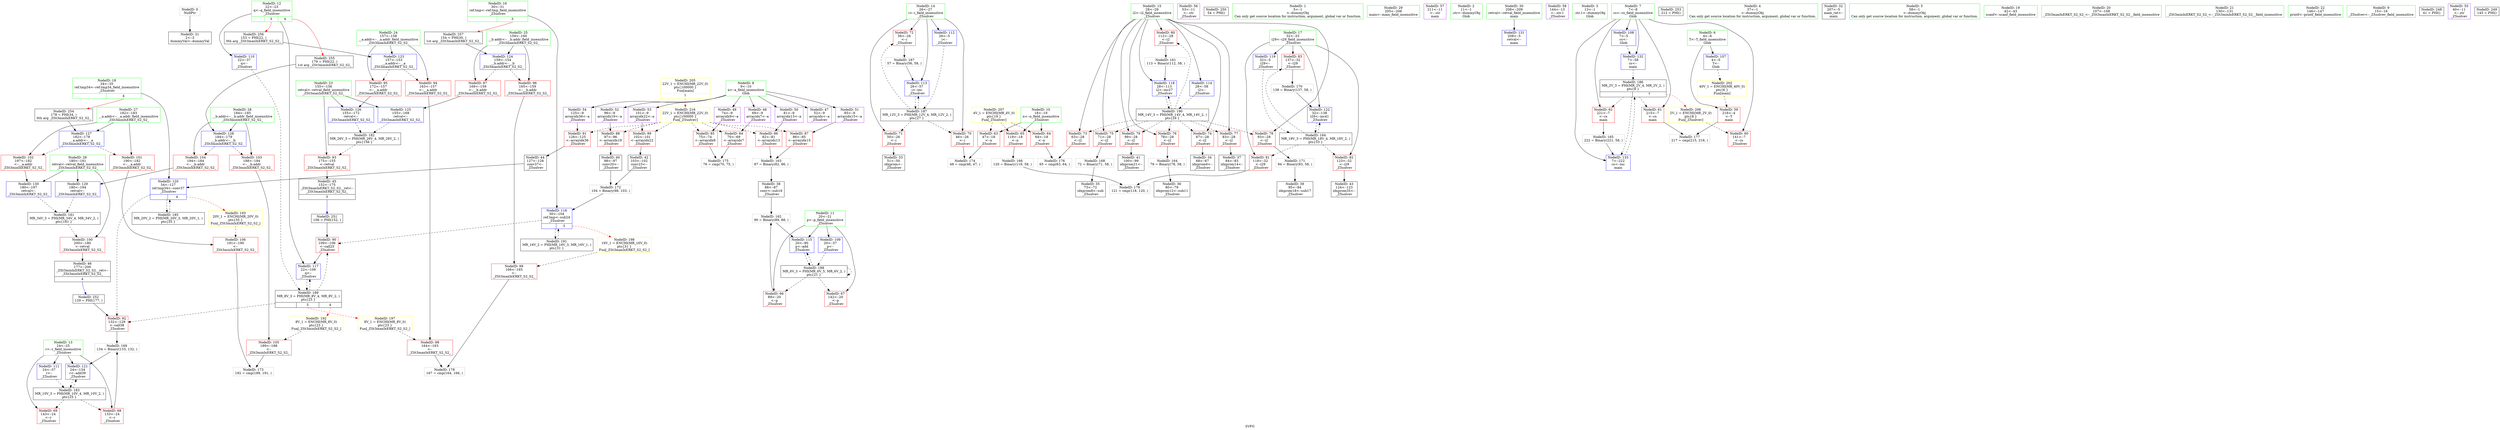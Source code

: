 digraph "SVFG" {
	label="SVFG";

	Node0x55a9fc3a2400 [shape=record,color=grey,label="{NodeID: 0\nNullPtr}"];
	Node0x55a9fc3a2400 -> Node0x55a9fc3bec30[style=solid];
	Node0x55a9fc3bfb00 [shape=record,color=red,label="{NodeID: 97\n169\<--159\n\<--__b.addr\n_ZSt3maxIxERKT_S2_S2_\n}"];
	Node0x55a9fc3bfb00 -> Node0x55a9fc3c5950[style=solid];
	Node0x55a9fc3bdd70 [shape=record,color=green,label="{NodeID: 14\n26\<--27\ni\<--i_field_insensitive\n_Z5solvev\n}"];
	Node0x55a9fc3bdd70 -> Node0x55a9fc3c1c30[style=solid];
	Node0x55a9fc3bdd70 -> Node0x55a9fc3c1d00[style=solid];
	Node0x55a9fc3bdd70 -> Node0x55a9fc3c1dd0[style=solid];
	Node0x55a9fc3bdd70 -> Node0x55a9fc3c0790[style=solid];
	Node0x55a9fc3bdd70 -> Node0x55a9fc3c0860[style=solid];
	Node0x55a9fc3c06c0 [shape=record,color=blue,label="{NodeID: 111\n24\<--37\nr\<--\n_Z5solvev\n}"];
	Node0x55a9fc3c06c0 -> Node0x55a9fc3d0ad0[style=dashed];
	Node0x55a9fc3be990 [shape=record,color=green,label="{NodeID: 28\n184\<--185\n__b.addr\<--__b.addr_field_insensitive\n_ZSt3minIxERKT_S2_S2_\n}"];
	Node0x55a9fc3be990 -> Node0x55a9fc3bffe0[style=solid];
	Node0x55a9fc3be990 -> Node0x55a9fc3c00b0[style=solid];
	Node0x55a9fc3be990 -> Node0x55a9fc3c5bc0[style=solid];
	Node0x55a9fc3c5950 [shape=record,color=blue,label="{NodeID: 125\n155\<--169\nretval\<--\n_ZSt3maxIxERKT_S2_S2_\n}"];
	Node0x55a9fc3c5950 -> Node0x55a9fc3d05d0[style=dashed];
	Node0x55a9fc3bf550 [shape=record,color=black,label="{NodeID: 42\n103\<--102\nconv23\<--\n_Z5solvev\n}"];
	Node0x55a9fc3bf550 -> Node0x55a9fc3c8a80[style=solid];
	Node0x55a9fc3c10d0 [shape=record,color=purple,label="{NodeID: 56\n53\<--11\n\<--.str\n_Z5solvev\n}"];
	Node0x55a9fc3c1c30 [shape=record,color=red,label="{NodeID: 70\n46\<--26\n\<--i\n_Z5solvev\n}"];
	Node0x55a9fc3c1c30 -> Node0x55a9fc3c8d80[style=solid];
	Node0x55a9fc3e43f0 [shape=record,color=black,label="{NodeID: 250\n54 = PHI()\n}"];
	Node0x55a9fc3c8300 [shape=record,color=grey,label="{NodeID: 167\n57 = Binary(56, 58, )\n}"];
	Node0x55a9fc3c8300 -> Node0x55a9fc3c0860[style=solid];
	Node0x55a9fc3c2790 [shape=record,color=red,label="{NodeID: 84\n70\<--69\n\<--arrayidx7\n_Z5solvev\n}"];
	Node0x55a9fc3c2790 -> Node0x55a9fc3c8f00[style=solid];
	Node0x55a9fc3a2750 [shape=record,color=green,label="{NodeID: 1\n5\<--1\n\<--dummyObj\nCan only get source location for instruction, argument, global var or function.}"];
	Node0x55a9fc3d00d0 [shape=record,color=black,label="{NodeID: 181\nMR_34V_3 = PHI(MR_34V_4, MR_34V_2, )\npts\{181 \}\n}"];
	Node0x55a9fc3d00d0 -> Node0x55a9fc3bfd70[style=dashed];
	Node0x55a9fc3bfbd0 [shape=record,color=red,label="{NodeID: 98\n164\<--163\n\<--\n_ZSt3maxIxERKT_S2_S2_\n}"];
	Node0x55a9fc3bfbd0 -> Node0x55a9fc3c9380[style=solid];
	Node0x55a9fc3bde40 [shape=record,color=green,label="{NodeID: 15\n28\<--29\ni2\<--i2_field_insensitive\n_Z5solvev\n}"];
	Node0x55a9fc3bde40 -> Node0x55a9fc3c1ea0[style=solid];
	Node0x55a9fc3bde40 -> Node0x55a9fc3c1f70[style=solid];
	Node0x55a9fc3bde40 -> Node0x55a9fc3c2040[style=solid];
	Node0x55a9fc3bde40 -> Node0x55a9fc3c2110[style=solid];
	Node0x55a9fc3bde40 -> Node0x55a9fc3c21e0[style=solid];
	Node0x55a9fc3bde40 -> Node0x55a9fc3c22b0[style=solid];
	Node0x55a9fc3bde40 -> Node0x55a9fc3c2380[style=solid];
	Node0x55a9fc3bde40 -> Node0x55a9fc3c2450[style=solid];
	Node0x55a9fc3bde40 -> Node0x55a9fc3c0930[style=solid];
	Node0x55a9fc3bde40 -> Node0x55a9fc3c53a0[style=solid];
	Node0x55a9fc3c0790 [shape=record,color=blue,label="{NodeID: 112\n26\<--5\ni\<--\n_Z5solvev\n}"];
	Node0x55a9fc3c0790 -> Node0x55a9fc3d1ed0[style=dashed];
	Node0x55a9fc3bea60 [shape=record,color=green,label="{NodeID: 29\n205\<--206\nmain\<--main_field_insensitive\n}"];
	Node0x55a9fc3c5a20 [shape=record,color=blue,label="{NodeID: 126\n155\<--172\nretval\<--\n_ZSt3maxIxERKT_S2_S2_\n}"];
	Node0x55a9fc3c5a20 -> Node0x55a9fc3d05d0[style=dashed];
	Node0x55a9fc3bf620 [shape=record,color=black,label="{NodeID: 43\n124\<--123\nidxprom35\<--\n_Z5solvev\n}"];
	Node0x55a9fc3c11a0 [shape=record,color=purple,label="{NodeID: 57\n211\<--11\n\<--.str\nmain\n}"];
	Node0x55a9fc3c1d00 [shape=record,color=red,label="{NodeID: 71\n50\<--26\n\<--i\n_Z5solvev\n}"];
	Node0x55a9fc3c1d00 -> Node0x55a9fc3bee00[style=solid];
	Node0x55a9fc3e44f0 [shape=record,color=black,label="{NodeID: 251\n106 = PHI(152, )\n}"];
	Node0x55a9fc3e44f0 -> Node0x55a9fc3c2c70[style=solid];
	Node0x55a9fc3c8480 [shape=record,color=grey,label="{NodeID: 168\n72 = Binary(71, 58, )\n}"];
	Node0x55a9fc3c8480 -> Node0x55a9fc3befa0[style=solid];
	Node0x55a9fc3c2860 [shape=record,color=red,label="{NodeID: 85\n75\<--74\n\<--arrayidx9\n_Z5solvev\n}"];
	Node0x55a9fc3c2860 -> Node0x55a9fc3c8f00[style=solid];
	Node0x55a9fc3b06d0 [shape=record,color=green,label="{NodeID: 2\n11\<--1\n.str\<--dummyObj\nGlob }"];
	Node0x55a9fc3d05d0 [shape=record,color=black,label="{NodeID: 182\nMR_26V_3 = PHI(MR_26V_4, MR_26V_2, )\npts\{156 \}\n}"];
	Node0x55a9fc3d05d0 -> Node0x55a9fc3c2ee0[style=dashed];
	Node0x55a9fc3bfca0 [shape=record,color=red,label="{NodeID: 99\n166\<--165\n\<--\n_ZSt3maxIxERKT_S2_S2_\n}"];
	Node0x55a9fc3bfca0 -> Node0x55a9fc3c9380[style=solid];
	Node0x55a9fc3bdf10 [shape=record,color=green,label="{NodeID: 16\n30\<--31\nref.tmp\<--ref.tmp_field_insensitive\n_Z5solvev\n|{|<s1>3}}"];
	Node0x55a9fc3bdf10 -> Node0x55a9fc3c5200[style=solid];
	Node0x55a9fc3bdf10:s1 -> Node0x55a9fc3e4ca0[style=solid,color=red];
	Node0x55a9fc3c0860 [shape=record,color=blue,label="{NodeID: 113\n26\<--57\ni\<--inc\n_Z5solvev\n}"];
	Node0x55a9fc3c0860 -> Node0x55a9fc3d1ed0[style=dashed];
	Node0x55a9fc3beb60 [shape=record,color=green,label="{NodeID: 30\n208\<--209\nretval\<--retval_field_insensitive\nmain\n}"];
	Node0x55a9fc3beb60 -> Node0x55a9fc3c5e30[style=solid];
	Node0x55a9fc3c5af0 [shape=record,color=blue,label="{NodeID: 127\n182\<--178\n__a.addr\<--__a\n_ZSt3minIxERKT_S2_S2_\n}"];
	Node0x55a9fc3c5af0 -> Node0x55a9fc3bfe40[style=dashed];
	Node0x55a9fc3c5af0 -> Node0x55a9fc3bff10[style=dashed];
	Node0x55a9fc3bf6f0 [shape=record,color=black,label="{NodeID: 44\n127\<--126\nconv37\<--\n_Z5solvev\n}"];
	Node0x55a9fc3bf6f0 -> Node0x55a9fc3c5540[style=solid];
	Node0x55a9fc3c1270 [shape=record,color=purple,label="{NodeID: 58\n144\<--13\n\<--.str.1\n_Z5solvev\n}"];
	Node0x55a9fc3c1dd0 [shape=record,color=red,label="{NodeID: 72\n56\<--26\n\<--i\n_Z5solvev\n}"];
	Node0x55a9fc3c1dd0 -> Node0x55a9fc3c8300[style=solid];
	Node0x55a9fc3e46e0 [shape=record,color=black,label="{NodeID: 252\n129 = PHI(177, )\n}"];
	Node0x55a9fc3e46e0 -> Node0x55a9fc3c2e10[style=solid];
	Node0x55a9fc3c8600 [shape=record,color=grey,label="{NodeID: 169\n134 = Binary(133, 132, )\n}"];
	Node0x55a9fc3c8600 -> Node0x55a9fc3c5610[style=solid];
	Node0x55a9fc3c2930 [shape=record,color=red,label="{NodeID: 86\n82\<--81\n\<--arrayidx13\n_Z5solvev\n}"];
	Node0x55a9fc3c2930 -> Node0x55a9fc3c7d00[style=solid];
	Node0x55a9fc3b0760 [shape=record,color=green,label="{NodeID: 3\n13\<--1\n.str.1\<--dummyObj\nGlob }"];
	Node0x55a9fc3d0ad0 [shape=record,color=black,label="{NodeID: 183\nMR_10V_3 = PHI(MR_10V_4, MR_10V_2, )\npts\{25 \}\n}"];
	Node0x55a9fc3d0ad0 -> Node0x55a9fc3c1a90[style=dashed];
	Node0x55a9fc3d0ad0 -> Node0x55a9fc3c1b60[style=dashed];
	Node0x55a9fc3d0ad0 -> Node0x55a9fc3c5610[style=dashed];
	Node0x55a9fc3bfd70 [shape=record,color=red,label="{NodeID: 100\n200\<--180\n\<--retval\n_ZSt3minIxERKT_S2_S2_\n}"];
	Node0x55a9fc3bfd70 -> Node0x55a9fc3bf890[style=solid];
	Node0x55a9fc3bdfe0 [shape=record,color=green,label="{NodeID: 17\n32\<--33\ni29\<--i29_field_insensitive\n_Z5solvev\n}"];
	Node0x55a9fc3bdfe0 -> Node0x55a9fc3c2520[style=solid];
	Node0x55a9fc3bdfe0 -> Node0x55a9fc3c25f0[style=solid];
	Node0x55a9fc3bdfe0 -> Node0x55a9fc3c26c0[style=solid];
	Node0x55a9fc3bdfe0 -> Node0x55a9fc3c5470[style=solid];
	Node0x55a9fc3bdfe0 -> Node0x55a9fc3c56e0[style=solid];
	Node0x55a9fc3d5670 [shape=record,color=yellow,style=double,label="{NodeID: 197\n8V_1 = ENCHI(MR_8V_0)\npts\{23 \}\nFun[_ZSt3maxIxERKT_S2_S2_]}"];
	Node0x55a9fc3d5670 -> Node0x55a9fc3bfbd0[style=dashed];
	Node0x55a9fc3c0930 [shape=record,color=blue,label="{NodeID: 114\n28\<--58\ni2\<--\n_Z5solvev\n}"];
	Node0x55a9fc3c0930 -> Node0x55a9fc3d2dd0[style=dashed];
	Node0x55a9fc3bec30 [shape=record,color=black,label="{NodeID: 31\n2\<--3\ndummyVal\<--dummyVal\n}"];
	Node0x55a9fc3c5bc0 [shape=record,color=blue,label="{NodeID: 128\n184\<--179\n__b.addr\<--__b\n_ZSt3minIxERKT_S2_S2_\n}"];
	Node0x55a9fc3c5bc0 -> Node0x55a9fc3bffe0[style=dashed];
	Node0x55a9fc3c5bc0 -> Node0x55a9fc3c00b0[style=dashed];
	Node0x55a9fc3bf7c0 [shape=record,color=black,label="{NodeID: 45\n152\<--175\n_ZSt3maxIxERKT_S2_S2__ret\<--\n_ZSt3maxIxERKT_S2_S2_\n|{<s0>3}}"];
	Node0x55a9fc3bf7c0:s0 -> Node0x55a9fc3e44f0[style=solid,color=blue];
	Node0x55a9fc3c1340 [shape=record,color=red,label="{NodeID: 59\n216\<--4\n\<--T\nmain\n}"];
	Node0x55a9fc3c1340 -> Node0x55a9fc3c9200[style=solid];
	Node0x55a9fc3c1ea0 [shape=record,color=red,label="{NodeID: 73\n63\<--28\n\<--i2\n_Z5solvev\n}"];
	Node0x55a9fc3c1ea0 -> Node0x55a9fc3c9080[style=solid];
	Node0x55a9fc3e47e0 [shape=record,color=black,label="{NodeID: 253\n212 = PHI()\n}"];
	Node0x55a9fc3c8780 [shape=record,color=grey,label="{NodeID: 170\n138 = Binary(137, 58, )\n}"];
	Node0x55a9fc3c8780 -> Node0x55a9fc3c56e0[style=solid];
	Node0x55a9fc3c2a00 [shape=record,color=red,label="{NodeID: 87\n86\<--85\n\<--arrayidx15\n_Z5solvev\n}"];
	Node0x55a9fc3c2a00 -> Node0x55a9fc3c7d00[style=solid];
	Node0x55a9fc3b0a10 [shape=record,color=green,label="{NodeID: 4\n37\<--1\n\<--dummyObj\nCan only get source location for instruction, argument, global var or function.}"];
	Node0x55a9fc3d0fd0 [shape=record,color=black,label="{NodeID: 184\nMR_18V_3 = PHI(MR_18V_4, MR_18V_2, )\npts\{33 \}\n}"];
	Node0x55a9fc3d0fd0 -> Node0x55a9fc3c2520[style=dashed];
	Node0x55a9fc3d0fd0 -> Node0x55a9fc3c25f0[style=dashed];
	Node0x55a9fc3d0fd0 -> Node0x55a9fc3c26c0[style=dashed];
	Node0x55a9fc3d0fd0 -> Node0x55a9fc3c56e0[style=dashed];
	Node0x55a9fc3bfe40 [shape=record,color=red,label="{NodeID: 101\n190\<--182\n\<--__a.addr\n_ZSt3minIxERKT_S2_S2_\n}"];
	Node0x55a9fc3bfe40 -> Node0x55a9fc3c0250[style=solid];
	Node0x55a9fc3be0b0 [shape=record,color=green,label="{NodeID: 18\n34\<--35\nref.tmp34\<--ref.tmp34_field_insensitive\n_Z5solvev\n|{|<s1>4}}"];
	Node0x55a9fc3be0b0 -> Node0x55a9fc3c5540[style=solid];
	Node0x55a9fc3be0b0:s1 -> Node0x55a9fc3e48b0[style=solid,color=red];
	Node0x55a9fc3d5780 [shape=record,color=yellow,style=double,label="{NodeID: 198\n16V_1 = ENCHI(MR_16V_0)\npts\{31 \}\nFun[_ZSt3maxIxERKT_S2_S2_]}"];
	Node0x55a9fc3d5780 -> Node0x55a9fc3bfca0[style=dashed];
	Node0x55a9fc3c5170 [shape=record,color=blue,label="{NodeID: 115\n20\<--90\np\<--add\n_Z5solvev\n}"];
	Node0x55a9fc3c5170 -> Node0x55a9fc3d23d0[style=dashed];
	Node0x55a9fc3bed30 [shape=record,color=black,label="{NodeID: 32\n207\<--5\nmain_ret\<--\nmain\n}"];
	Node0x55a9fc3c5c90 [shape=record,color=blue,label="{NodeID: 129\n180\<--194\nretval\<--\n_ZSt3minIxERKT_S2_S2_\n}"];
	Node0x55a9fc3c5c90 -> Node0x55a9fc3d00d0[style=dashed];
	Node0x55a9fc3bf890 [shape=record,color=black,label="{NodeID: 46\n177\<--200\n_ZSt3minIxERKT_S2_S2__ret\<--\n_ZSt3minIxERKT_S2_S2_\n|{<s0>4}}"];
	Node0x55a9fc3bf890:s0 -> Node0x55a9fc3e46e0[style=solid,color=blue];
	Node0x55a9fc3c1410 [shape=record,color=red,label="{NodeID: 60\n141\<--7\n\<--cs\n_Z5solvev\n}"];
	Node0x55a9fc3c1f70 [shape=record,color=red,label="{NodeID: 74\n67\<--28\n\<--i2\n_Z5solvev\n}"];
	Node0x55a9fc3c1f70 -> Node0x55a9fc3beed0[style=solid];
	Node0x55a9fc3e48b0 [shape=record,color=black,label="{NodeID: 254\n178 = PHI(34, )\n0th arg _ZSt3minIxERKT_S2_S2_ }"];
	Node0x55a9fc3e48b0 -> Node0x55a9fc3c5af0[style=solid];
	Node0x55a9fc3c8900 [shape=record,color=grey,label="{NodeID: 171\n94 = Binary(93, 58, )\n}"];
	Node0x55a9fc3c8900 -> Node0x55a9fc3bf2e0[style=solid];
	Node0x55a9fc3c2ad0 [shape=record,color=red,label="{NodeID: 88\n97\<--96\n\<--arrayidx19\n_Z5solvev\n}"];
	Node0x55a9fc3c2ad0 -> Node0x55a9fc3bf3b0[style=solid];
	Node0x55a9fc3b0aa0 [shape=record,color=green,label="{NodeID: 5\n58\<--1\n\<--dummyObj\nCan only get source location for instruction, argument, global var or function.}"];
	Node0x55a9fc3d14d0 [shape=record,color=black,label="{NodeID: 185\nMR_20V_2 = PHI(MR_20V_3, MR_20V_1, )\npts\{35 \}\n}"];
	Node0x55a9fc3d14d0 -> Node0x55a9fc3c5540[style=dashed];
	Node0x55a9fc3bff10 [shape=record,color=red,label="{NodeID: 102\n197\<--182\n\<--__a.addr\n_ZSt3minIxERKT_S2_S2_\n}"];
	Node0x55a9fc3bff10 -> Node0x55a9fc3c5d60[style=solid];
	Node0x55a9fc3be180 [shape=record,color=green,label="{NodeID: 19\n42\<--43\nscanf\<--scanf_field_insensitive\n}"];
	Node0x55a9fc3c5200 [shape=record,color=blue,label="{NodeID: 116\n30\<--104\nref.tmp\<--sub24\n_Z5solvev\n|{|<s2>3}}"];
	Node0x55a9fc3c5200 -> Node0x55a9fc3c2c70[style=dashed];
	Node0x55a9fc3c5200 -> Node0x55a9fc3d32d0[style=dashed];
	Node0x55a9fc3c5200:s2 -> Node0x55a9fc3d5780[style=dashed,color=red];
	Node0x55a9fc3bee00 [shape=record,color=black,label="{NodeID: 33\n51\<--50\nidxprom\<--\n_Z5solvev\n}"];
	Node0x55a9fc3c5d60 [shape=record,color=blue,label="{NodeID: 130\n180\<--197\nretval\<--\n_ZSt3minIxERKT_S2_S2_\n}"];
	Node0x55a9fc3c5d60 -> Node0x55a9fc3d00d0[style=dashed];
	Node0x55a9fc3bf960 [shape=record,color=purple,label="{NodeID: 47\n52\<--9\narrayidx\<--a\n_Z5solvev\n}"];
	Node0x55a9fc3c14e0 [shape=record,color=red,label="{NodeID: 61\n215\<--7\n\<--cs\nmain\n}"];
	Node0x55a9fc3c14e0 -> Node0x55a9fc3c9200[style=solid];
	Node0x55a9fc3c2040 [shape=record,color=red,label="{NodeID: 75\n71\<--28\n\<--i2\n_Z5solvev\n}"];
	Node0x55a9fc3c2040 -> Node0x55a9fc3c8480[style=solid];
	Node0x55a9fc3e4a20 [shape=record,color=black,label="{NodeID: 255\n179 = PHI(22, )\n1st arg _ZSt3minIxERKT_S2_S2_ }"];
	Node0x55a9fc3e4a20 -> Node0x55a9fc3c5bc0[style=solid];
	Node0x55a9fc3c8a80 [shape=record,color=grey,label="{NodeID: 172\n104 = Binary(98, 103, )\n}"];
	Node0x55a9fc3c8a80 -> Node0x55a9fc3c5200[style=solid];
	Node0x55a9fc3c2ba0 [shape=record,color=red,label="{NodeID: 89\n102\<--101\n\<--arrayidx22\n_Z5solvev\n}"];
	Node0x55a9fc3c2ba0 -> Node0x55a9fc3bf550[style=solid];
	Node0x55a9fc3b0b30 [shape=record,color=green,label="{NodeID: 6\n4\<--6\nT\<--T_field_insensitive\nGlob }"];
	Node0x55a9fc3b0b30 -> Node0x55a9fc3c1340[style=solid];
	Node0x55a9fc3b0b30 -> Node0x55a9fc3c0320[style=solid];
	Node0x55a9fc3d19d0 [shape=record,color=black,label="{NodeID: 186\nMR_2V_3 = PHI(MR_2V_4, MR_2V_2, )\npts\{8 \}\n|{|<s3>7}}"];
	Node0x55a9fc3d19d0 -> Node0x55a9fc3c14e0[style=dashed];
	Node0x55a9fc3d19d0 -> Node0x55a9fc3c15b0[style=dashed];
	Node0x55a9fc3d19d0 -> Node0x55a9fc3c5fd0[style=dashed];
	Node0x55a9fc3d19d0:s3 -> Node0x55a9fc3d66c0[style=dashed,color=red];
	Node0x55a9fc3bffe0 [shape=record,color=red,label="{NodeID: 103\n188\<--184\n\<--__b.addr\n_ZSt3minIxERKT_S2_S2_\n}"];
	Node0x55a9fc3bffe0 -> Node0x55a9fc3c0180[style=solid];
	Node0x55a9fc3be280 [shape=record,color=green,label="{NodeID: 20\n107\<--108\n_ZSt3maxIxERKT_S2_S2_\<--_ZSt3maxIxERKT_S2_S2__field_insensitive\n}"];
	Node0x55a9fc3c52d0 [shape=record,color=blue,label="{NodeID: 117\n22\<--109\nq\<--\n_Z5solvev\n}"];
	Node0x55a9fc3c52d0 -> Node0x55a9fc3d28d0[style=dashed];
	Node0x55a9fc3beed0 [shape=record,color=black,label="{NodeID: 34\n68\<--67\nidxprom6\<--\n_Z5solvev\n}"];
	Node0x55a9fc3c5e30 [shape=record,color=blue,label="{NodeID: 131\n208\<--5\nretval\<--\nmain\n}"];
	Node0x55a9fc3c0a50 [shape=record,color=purple,label="{NodeID: 48\n69\<--9\narrayidx7\<--a\n_Z5solvev\n}"];
	Node0x55a9fc3c0a50 -> Node0x55a9fc3c2790[style=solid];
	Node0x55a9fc3c15b0 [shape=record,color=red,label="{NodeID: 62\n221\<--7\n\<--cs\nmain\n}"];
	Node0x55a9fc3c15b0 -> Node0x55a9fc3c8000[style=solid];
	Node0x55a9fc3c2110 [shape=record,color=red,label="{NodeID: 76\n78\<--28\n\<--i2\n_Z5solvev\n}"];
	Node0x55a9fc3c2110 -> Node0x55a9fc3c7e80[style=solid];
	Node0x55a9fc3e4b60 [shape=record,color=black,label="{NodeID: 256\n153 = PHI(22, )\n0th arg _ZSt3maxIxERKT_S2_S2_ }"];
	Node0x55a9fc3e4b60 -> Node0x55a9fc3c57b0[style=solid];
	Node0x55a9fc3c8c00 [shape=record,color=grey,label="{NodeID: 173\n192 = cmp(189, 191, )\n}"];
	Node0x55a9fc3c2c70 [shape=record,color=red,label="{NodeID: 90\n109\<--106\n\<--call25\n_Z5solvev\n}"];
	Node0x55a9fc3c2c70 -> Node0x55a9fc3c52d0[style=solid];
	Node0x55a9fc3bd880 [shape=record,color=green,label="{NodeID: 7\n7\<--8\ncs\<--cs_field_insensitive\nGlob }"];
	Node0x55a9fc3bd880 -> Node0x55a9fc3c1410[style=solid];
	Node0x55a9fc3bd880 -> Node0x55a9fc3c14e0[style=solid];
	Node0x55a9fc3bd880 -> Node0x55a9fc3c15b0[style=solid];
	Node0x55a9fc3bd880 -> Node0x55a9fc3c0420[style=solid];
	Node0x55a9fc3bd880 -> Node0x55a9fc3c5f00[style=solid];
	Node0x55a9fc3bd880 -> Node0x55a9fc3c5fd0[style=solid];
	Node0x55a9fc3d1ed0 [shape=record,color=black,label="{NodeID: 187\nMR_12V_3 = PHI(MR_12V_4, MR_12V_2, )\npts\{27 \}\n}"];
	Node0x55a9fc3d1ed0 -> Node0x55a9fc3c1c30[style=dashed];
	Node0x55a9fc3d1ed0 -> Node0x55a9fc3c1d00[style=dashed];
	Node0x55a9fc3d1ed0 -> Node0x55a9fc3c1dd0[style=dashed];
	Node0x55a9fc3d1ed0 -> Node0x55a9fc3c0860[style=dashed];
	Node0x55a9fc3c00b0 [shape=record,color=red,label="{NodeID: 104\n194\<--184\n\<--__b.addr\n_ZSt3minIxERKT_S2_S2_\n}"];
	Node0x55a9fc3c00b0 -> Node0x55a9fc3c5c90[style=solid];
	Node0x55a9fc3be380 [shape=record,color=green,label="{NodeID: 21\n130\<--131\n_ZSt3minIxERKT_S2_S2_\<--_ZSt3minIxERKT_S2_S2__field_insensitive\n}"];
	Node0x55a9fc3c53a0 [shape=record,color=blue,label="{NodeID: 118\n28\<--113\ni2\<--inc27\n_Z5solvev\n}"];
	Node0x55a9fc3c53a0 -> Node0x55a9fc3d2dd0[style=dashed];
	Node0x55a9fc3befa0 [shape=record,color=black,label="{NodeID: 35\n73\<--72\nidxprom8\<--sub\n_Z5solvev\n}"];
	Node0x55a9fc3c5f00 [shape=record,color=blue,label="{NodeID: 132\n7\<--58\ncs\<--\nmain\n}"];
	Node0x55a9fc3c5f00 -> Node0x55a9fc3d19d0[style=dashed];
	Node0x55a9fc3c0b20 [shape=record,color=purple,label="{NodeID: 49\n74\<--9\narrayidx9\<--a\n_Z5solvev\n}"];
	Node0x55a9fc3c0b20 -> Node0x55a9fc3c2860[style=solid];
	Node0x55a9fc3c1680 [shape=record,color=red,label="{NodeID: 63\n47\<--18\n\<--n\n_Z5solvev\n}"];
	Node0x55a9fc3c1680 -> Node0x55a9fc3c8d80[style=solid];
	Node0x55a9fc3c21e0 [shape=record,color=red,label="{NodeID: 77\n83\<--28\n\<--i2\n_Z5solvev\n}"];
	Node0x55a9fc3c21e0 -> Node0x55a9fc3bf140[style=solid];
	Node0x55a9fc3e4ca0 [shape=record,color=black,label="{NodeID: 257\n154 = PHI(30, )\n1st arg _ZSt3maxIxERKT_S2_S2_ }"];
	Node0x55a9fc3e4ca0 -> Node0x55a9fc3c5880[style=solid];
	Node0x55a9fc3c8d80 [shape=record,color=grey,label="{NodeID: 174\n48 = cmp(46, 47, )\n}"];
	Node0x55a9fc3c2d40 [shape=record,color=red,label="{NodeID: 91\n126\<--125\n\<--arrayidx36\n_Z5solvev\n}"];
	Node0x55a9fc3c2d40 -> Node0x55a9fc3bf6f0[style=solid];
	Node0x55a9fc3bd910 [shape=record,color=green,label="{NodeID: 8\n9\<--10\na\<--a_field_insensitive\nGlob }"];
	Node0x55a9fc3bd910 -> Node0x55a9fc3bf960[style=solid];
	Node0x55a9fc3bd910 -> Node0x55a9fc3c0a50[style=solid];
	Node0x55a9fc3bd910 -> Node0x55a9fc3c0b20[style=solid];
	Node0x55a9fc3bd910 -> Node0x55a9fc3c0bf0[style=solid];
	Node0x55a9fc3bd910 -> Node0x55a9fc3c0cc0[style=solid];
	Node0x55a9fc3bd910 -> Node0x55a9fc3c0d90[style=solid];
	Node0x55a9fc3bd910 -> Node0x55a9fc3c0e60[style=solid];
	Node0x55a9fc3bd910 -> Node0x55a9fc3c0f30[style=solid];
	Node0x55a9fc3d23d0 [shape=record,color=black,label="{NodeID: 188\nMR_6V_3 = PHI(MR_6V_5, MR_6V_2, )\npts\{21 \}\n}"];
	Node0x55a9fc3d23d0 -> Node0x55a9fc3c18f0[style=dashed];
	Node0x55a9fc3d23d0 -> Node0x55a9fc3c19c0[style=dashed];
	Node0x55a9fc3d23d0 -> Node0x55a9fc3c5170[style=dashed];
	Node0x55a9fc3d23d0 -> Node0x55a9fc3d23d0[style=dashed];
	Node0x55a9fc3c0180 [shape=record,color=red,label="{NodeID: 105\n189\<--188\n\<--\n_ZSt3minIxERKT_S2_S2_\n}"];
	Node0x55a9fc3c0180 -> Node0x55a9fc3c8c00[style=solid];
	Node0x55a9fc3be480 [shape=record,color=green,label="{NodeID: 22\n146\<--147\nprintf\<--printf_field_insensitive\n}"];
	Node0x55a9fc3d5b00 [shape=record,color=yellow,style=double,label="{NodeID: 202\n40V_1 = ENCHI(MR_40V_0)\npts\{6 \}\nFun[main]}"];
	Node0x55a9fc3d5b00 -> Node0x55a9fc3c1340[style=dashed];
	Node0x55a9fc3c5470 [shape=record,color=blue,label="{NodeID: 119\n32\<--5\ni29\<--\n_Z5solvev\n}"];
	Node0x55a9fc3c5470 -> Node0x55a9fc3d0fd0[style=dashed];
	Node0x55a9fc3bf070 [shape=record,color=black,label="{NodeID: 36\n80\<--79\nidxprom12\<--sub11\n_Z5solvev\n}"];
	Node0x55a9fc3d6fb0 [shape=record,color=yellow,style=double,label="{NodeID: 216\n22V_1 = ENCHI(MR_22V_0)\npts\{100000 \}\nFun[_Z5solvev]}"];
	Node0x55a9fc3d6fb0 -> Node0x55a9fc3c2790[style=dashed];
	Node0x55a9fc3d6fb0 -> Node0x55a9fc3c2860[style=dashed];
	Node0x55a9fc3d6fb0 -> Node0x55a9fc3c2930[style=dashed];
	Node0x55a9fc3d6fb0 -> Node0x55a9fc3c2a00[style=dashed];
	Node0x55a9fc3d6fb0 -> Node0x55a9fc3c2ad0[style=dashed];
	Node0x55a9fc3d6fb0 -> Node0x55a9fc3c2ba0[style=dashed];
	Node0x55a9fc3d6fb0 -> Node0x55a9fc3c2d40[style=dashed];
	Node0x55a9fc3c5fd0 [shape=record,color=blue,label="{NodeID: 133\n7\<--222\ncs\<--inc\nmain\n}"];
	Node0x55a9fc3c5fd0 -> Node0x55a9fc3d19d0[style=dashed];
	Node0x55a9fc3c0bf0 [shape=record,color=purple,label="{NodeID: 50\n81\<--9\narrayidx13\<--a\n_Z5solvev\n}"];
	Node0x55a9fc3c0bf0 -> Node0x55a9fc3c2930[style=solid];
	Node0x55a9fc3c1750 [shape=record,color=red,label="{NodeID: 64\n64\<--18\n\<--n\n_Z5solvev\n}"];
	Node0x55a9fc3c1750 -> Node0x55a9fc3c9080[style=solid];
	Node0x55a9fc3c7a00 [shape=record,color=grey,label="{NodeID: 161\n113 = Binary(112, 58, )\n}"];
	Node0x55a9fc3c7a00 -> Node0x55a9fc3c53a0[style=solid];
	Node0x55a9fc3c22b0 [shape=record,color=red,label="{NodeID: 78\n93\<--28\n\<--i2\n_Z5solvev\n}"];
	Node0x55a9fc3c22b0 -> Node0x55a9fc3c8900[style=solid];
	Node0x55a9fc3c8f00 [shape=record,color=grey,label="{NodeID: 175\n76 = cmp(70, 75, )\n}"];
	Node0x55a9fc3c2e10 [shape=record,color=red,label="{NodeID: 92\n132\<--129\n\<--call38\n_Z5solvev\n}"];
	Node0x55a9fc3c2e10 -> Node0x55a9fc3c8600[style=solid];
	Node0x55a9fc3bd9a0 [shape=record,color=green,label="{NodeID: 9\n15\<--16\n_Z5solvev\<--_Z5solvev_field_insensitive\n}"];
	Node0x55a9fc3d28d0 [shape=record,color=black,label="{NodeID: 189\nMR_8V_3 = PHI(MR_8V_4, MR_8V_2, )\npts\{23 \}\n|{|<s3>3|<s4>4}}"];
	Node0x55a9fc3d28d0 -> Node0x55a9fc3c2c70[style=dashed];
	Node0x55a9fc3d28d0 -> Node0x55a9fc3c2e10[style=dashed];
	Node0x55a9fc3d28d0 -> Node0x55a9fc3c52d0[style=dashed];
	Node0x55a9fc3d28d0:s3 -> Node0x55a9fc3d5670[style=dashed,color=red];
	Node0x55a9fc3d28d0:s4 -> Node0x55a9fc3c3560[style=dashed,color=red];
	Node0x55a9fc3c0250 [shape=record,color=red,label="{NodeID: 106\n191\<--190\n\<--\n_ZSt3minIxERKT_S2_S2_\n}"];
	Node0x55a9fc3c0250 -> Node0x55a9fc3c8c00[style=solid];
	Node0x55a9fc3be580 [shape=record,color=green,label="{NodeID: 23\n155\<--156\nretval\<--retval_field_insensitive\n_ZSt3maxIxERKT_S2_S2_\n}"];
	Node0x55a9fc3be580 -> Node0x55a9fc3c2ee0[style=solid];
	Node0x55a9fc3be580 -> Node0x55a9fc3c5950[style=solid];
	Node0x55a9fc3be580 -> Node0x55a9fc3c5a20[style=solid];
	Node0x55a9fc3c5540 [shape=record,color=blue,label="{NodeID: 120\n34\<--127\nref.tmp34\<--conv37\n_Z5solvev\n|{|<s2>4}}"];
	Node0x55a9fc3c5540 -> Node0x55a9fc3c2e10[style=dashed];
	Node0x55a9fc3c5540 -> Node0x55a9fc3d14d0[style=dashed];
	Node0x55a9fc3c5540:s2 -> Node0x55a9fc3c4080[style=dashed,color=red];
	Node0x55a9fc3bf140 [shape=record,color=black,label="{NodeID: 37\n84\<--83\nidxprom14\<--\n_Z5solvev\n}"];
	Node0x55a9fc3c0cc0 [shape=record,color=purple,label="{NodeID: 51\n85\<--9\narrayidx15\<--a\n_Z5solvev\n}"];
	Node0x55a9fc3c0cc0 -> Node0x55a9fc3c2a00[style=solid];
	Node0x55a9fc3c1820 [shape=record,color=red,label="{NodeID: 65\n119\<--18\n\<--n\n_Z5solvev\n}"];
	Node0x55a9fc3c1820 -> Node0x55a9fc3c8180[style=solid];
	Node0x55a9fc3c7b80 [shape=record,color=grey,label="{NodeID: 162\n90 = Binary(89, 88, )\n}"];
	Node0x55a9fc3c7b80 -> Node0x55a9fc3c5170[style=solid];
	Node0x55a9fc3c2380 [shape=record,color=red,label="{NodeID: 79\n99\<--28\n\<--i2\n_Z5solvev\n}"];
	Node0x55a9fc3c2380 -> Node0x55a9fc3bf480[style=solid];
	Node0x55a9fc3c9080 [shape=record,color=grey,label="{NodeID: 176\n65 = cmp(63, 64, )\n}"];
	Node0x55a9fc3c2ee0 [shape=record,color=red,label="{NodeID: 93\n175\<--155\n\<--retval\n_ZSt3maxIxERKT_S2_S2_\n}"];
	Node0x55a9fc3c2ee0 -> Node0x55a9fc3bf7c0[style=solid];
	Node0x55a9fc3bda30 [shape=record,color=green,label="{NodeID: 10\n18\<--19\nn\<--n_field_insensitive\n_Z5solvev\n}"];
	Node0x55a9fc3bda30 -> Node0x55a9fc3c1680[style=solid];
	Node0x55a9fc3bda30 -> Node0x55a9fc3c1750[style=solid];
	Node0x55a9fc3bda30 -> Node0x55a9fc3c1820[style=solid];
	Node0x55a9fc3d2dd0 [shape=record,color=black,label="{NodeID: 190\nMR_14V_3 = PHI(MR_14V_4, MR_14V_2, )\npts\{29 \}\n}"];
	Node0x55a9fc3d2dd0 -> Node0x55a9fc3c1ea0[style=dashed];
	Node0x55a9fc3d2dd0 -> Node0x55a9fc3c1f70[style=dashed];
	Node0x55a9fc3d2dd0 -> Node0x55a9fc3c2040[style=dashed];
	Node0x55a9fc3d2dd0 -> Node0x55a9fc3c2110[style=dashed];
	Node0x55a9fc3d2dd0 -> Node0x55a9fc3c21e0[style=dashed];
	Node0x55a9fc3d2dd0 -> Node0x55a9fc3c22b0[style=dashed];
	Node0x55a9fc3d2dd0 -> Node0x55a9fc3c2380[style=dashed];
	Node0x55a9fc3d2dd0 -> Node0x55a9fc3c2450[style=dashed];
	Node0x55a9fc3d2dd0 -> Node0x55a9fc3c53a0[style=dashed];
	Node0x55a9fc3c0320 [shape=record,color=blue,label="{NodeID: 107\n4\<--5\nT\<--\nGlob }"];
	Node0x55a9fc3c0320 -> Node0x55a9fc3d5b00[style=dashed];
	Node0x55a9fc3be650 [shape=record,color=green,label="{NodeID: 24\n157\<--158\n__a.addr\<--__a.addr_field_insensitive\n_ZSt3maxIxERKT_S2_S2_\n}"];
	Node0x55a9fc3be650 -> Node0x55a9fc3c2fb0[style=solid];
	Node0x55a9fc3be650 -> Node0x55a9fc3c3080[style=solid];
	Node0x55a9fc3be650 -> Node0x55a9fc3c57b0[style=solid];
	Node0x55a9fc3c5610 [shape=record,color=blue,label="{NodeID: 121\n24\<--134\nr\<--add39\n_Z5solvev\n}"];
	Node0x55a9fc3c5610 -> Node0x55a9fc3d0ad0[style=dashed];
	Node0x55a9fc3bf210 [shape=record,color=black,label="{NodeID: 38\n88\<--87\nconv\<--sub16\n_Z5solvev\n}"];
	Node0x55a9fc3bf210 -> Node0x55a9fc3c7b80[style=solid];
	Node0x55a9fc3c0d90 [shape=record,color=purple,label="{NodeID: 52\n96\<--9\narrayidx19\<--a\n_Z5solvev\n}"];
	Node0x55a9fc3c0d90 -> Node0x55a9fc3c2ad0[style=solid];
	Node0x55a9fc3c18f0 [shape=record,color=red,label="{NodeID: 66\n89\<--20\n\<--p\n_Z5solvev\n}"];
	Node0x55a9fc3c18f0 -> Node0x55a9fc3c7b80[style=solid];
	Node0x55a9fc3c7d00 [shape=record,color=grey,label="{NodeID: 163\n87 = Binary(82, 86, )\n}"];
	Node0x55a9fc3c7d00 -> Node0x55a9fc3bf210[style=solid];
	Node0x55a9fc3c2450 [shape=record,color=red,label="{NodeID: 80\n112\<--28\n\<--i2\n_Z5solvev\n}"];
	Node0x55a9fc3c2450 -> Node0x55a9fc3c7a00[style=solid];
	Node0x55a9fc3c9200 [shape=record,color=grey,label="{NodeID: 177\n217 = cmp(215, 216, )\n}"];
	Node0x55a9fc3c2fb0 [shape=record,color=red,label="{NodeID: 94\n163\<--157\n\<--__a.addr\n_ZSt3maxIxERKT_S2_S2_\n}"];
	Node0x55a9fc3c2fb0 -> Node0x55a9fc3bfbd0[style=solid];
	Node0x55a9fc3bdb00 [shape=record,color=green,label="{NodeID: 11\n20\<--21\np\<--p_field_insensitive\n_Z5solvev\n}"];
	Node0x55a9fc3bdb00 -> Node0x55a9fc3c18f0[style=solid];
	Node0x55a9fc3bdb00 -> Node0x55a9fc3c19c0[style=solid];
	Node0x55a9fc3bdb00 -> Node0x55a9fc3c0520[style=solid];
	Node0x55a9fc3bdb00 -> Node0x55a9fc3c5170[style=solid];
	Node0x55a9fc3d32d0 [shape=record,color=black,label="{NodeID: 191\nMR_16V_2 = PHI(MR_16V_3, MR_16V_1, )\npts\{31 \}\n}"];
	Node0x55a9fc3d32d0 -> Node0x55a9fc3c5200[style=dashed];
	Node0x55a9fc3c0420 [shape=record,color=blue,label="{NodeID: 108\n7\<--5\ncs\<--\nGlob }"];
	Node0x55a9fc3c0420 -> Node0x55a9fc3c5f00[style=dashed];
	Node0x55a9fc3be720 [shape=record,color=green,label="{NodeID: 25\n159\<--160\n__b.addr\<--__b.addr_field_insensitive\n_ZSt3maxIxERKT_S2_S2_\n}"];
	Node0x55a9fc3be720 -> Node0x55a9fc3bfa30[style=solid];
	Node0x55a9fc3be720 -> Node0x55a9fc3bfb00[style=solid];
	Node0x55a9fc3be720 -> Node0x55a9fc3c5880[style=solid];
	Node0x55a9fc3d65e0 [shape=record,color=yellow,style=double,label="{NodeID: 205\n22V_1 = ENCHI(MR_22V_0)\npts\{100000 \}\nFun[main]|{<s0>7}}"];
	Node0x55a9fc3d65e0:s0 -> Node0x55a9fc3d6fb0[style=dashed,color=red];
	Node0x55a9fc3c56e0 [shape=record,color=blue,label="{NodeID: 122\n32\<--138\ni29\<--inc41\n_Z5solvev\n}"];
	Node0x55a9fc3c56e0 -> Node0x55a9fc3d0fd0[style=dashed];
	Node0x55a9fc3bf2e0 [shape=record,color=black,label="{NodeID: 39\n95\<--94\nidxprom18\<--sub17\n_Z5solvev\n}"];
	Node0x55a9fc3c0e60 [shape=record,color=purple,label="{NodeID: 53\n101\<--9\narrayidx22\<--a\n_Z5solvev\n}"];
	Node0x55a9fc3c0e60 -> Node0x55a9fc3c2ba0[style=solid];
	Node0x55a9fc3c19c0 [shape=record,color=red,label="{NodeID: 67\n142\<--20\n\<--p\n_Z5solvev\n}"];
	Node0x55a9fc3c7e80 [shape=record,color=grey,label="{NodeID: 164\n79 = Binary(78, 58, )\n}"];
	Node0x55a9fc3c7e80 -> Node0x55a9fc3bf070[style=solid];
	Node0x55a9fc3c2520 [shape=record,color=red,label="{NodeID: 81\n118\<--32\n\<--i29\n_Z5solvev\n}"];
	Node0x55a9fc3c2520 -> Node0x55a9fc3c9500[style=solid];
	Node0x55a9fc3c9380 [shape=record,color=grey,label="{NodeID: 178\n167 = cmp(164, 166, )\n}"];
	Node0x55a9fc3c3080 [shape=record,color=red,label="{NodeID: 95\n172\<--157\n\<--__a.addr\n_ZSt3maxIxERKT_S2_S2_\n}"];
	Node0x55a9fc3c3080 -> Node0x55a9fc3c5a20[style=solid];
	Node0x55a9fc3bdbd0 [shape=record,color=green,label="{NodeID: 12\n22\<--23\nq\<--q_field_insensitive\n_Z5solvev\n|{|<s2>3|<s3>4}}"];
	Node0x55a9fc3bdbd0 -> Node0x55a9fc3c05f0[style=solid];
	Node0x55a9fc3bdbd0 -> Node0x55a9fc3c52d0[style=solid];
	Node0x55a9fc3bdbd0:s2 -> Node0x55a9fc3e4b60[style=solid,color=red];
	Node0x55a9fc3bdbd0:s3 -> Node0x55a9fc3e4a20[style=solid,color=red];
	Node0x55a9fc3c3560 [shape=record,color=yellow,style=double,label="{NodeID: 192\n8V_1 = ENCHI(MR_8V_0)\npts\{23 \}\nFun[_ZSt3minIxERKT_S2_S2_]}"];
	Node0x55a9fc3c3560 -> Node0x55a9fc3c0180[style=dashed];
	Node0x55a9fc3c0520 [shape=record,color=blue,label="{NodeID: 109\n20\<--37\np\<--\n_Z5solvev\n}"];
	Node0x55a9fc3c0520 -> Node0x55a9fc3d23d0[style=dashed];
	Node0x55a9fc3be7f0 [shape=record,color=green,label="{NodeID: 26\n180\<--181\nretval\<--retval_field_insensitive\n_ZSt3minIxERKT_S2_S2_\n}"];
	Node0x55a9fc3be7f0 -> Node0x55a9fc3bfd70[style=solid];
	Node0x55a9fc3be7f0 -> Node0x55a9fc3c5c90[style=solid];
	Node0x55a9fc3be7f0 -> Node0x55a9fc3c5d60[style=solid];
	Node0x55a9fc3d66c0 [shape=record,color=yellow,style=double,label="{NodeID: 206\n2V_1 = ENCHI(MR_2V_0)\npts\{8 \}\nFun[_Z5solvev]}"];
	Node0x55a9fc3d66c0 -> Node0x55a9fc3c1410[style=dashed];
	Node0x55a9fc3c57b0 [shape=record,color=blue,label="{NodeID: 123\n157\<--153\n__a.addr\<--__a\n_ZSt3maxIxERKT_S2_S2_\n}"];
	Node0x55a9fc3c57b0 -> Node0x55a9fc3c2fb0[style=dashed];
	Node0x55a9fc3c57b0 -> Node0x55a9fc3c3080[style=dashed];
	Node0x55a9fc3bf3b0 [shape=record,color=black,label="{NodeID: 40\n98\<--97\nconv20\<--\n_Z5solvev\n}"];
	Node0x55a9fc3bf3b0 -> Node0x55a9fc3c8a80[style=solid];
	Node0x55a9fc3c0f30 [shape=record,color=purple,label="{NodeID: 54\n125\<--9\narrayidx36\<--a\n_Z5solvev\n}"];
	Node0x55a9fc3c0f30 -> Node0x55a9fc3c2d40[style=solid];
	Node0x55a9fc3c1a90 [shape=record,color=red,label="{NodeID: 68\n133\<--24\n\<--r\n_Z5solvev\n}"];
	Node0x55a9fc3c1a90 -> Node0x55a9fc3c8600[style=solid];
	Node0x55a9fc1bf880 [shape=record,color=black,label="{NodeID: 248\n41 = PHI()\n}"];
	Node0x55a9fc3c8000 [shape=record,color=grey,label="{NodeID: 165\n222 = Binary(221, 58, )\n}"];
	Node0x55a9fc3c8000 -> Node0x55a9fc3c5fd0[style=solid];
	Node0x55a9fc3c25f0 [shape=record,color=red,label="{NodeID: 82\n123\<--32\n\<--i29\n_Z5solvev\n}"];
	Node0x55a9fc3c25f0 -> Node0x55a9fc3bf620[style=solid];
	Node0x55a9fc3c9500 [shape=record,color=grey,label="{NodeID: 179\n121 = cmp(118, 120, )\n}"];
	Node0x55a9fc3bfa30 [shape=record,color=red,label="{NodeID: 96\n165\<--159\n\<--__b.addr\n_ZSt3maxIxERKT_S2_S2_\n}"];
	Node0x55a9fc3bfa30 -> Node0x55a9fc3bfca0[style=solid];
	Node0x55a9fc3bdca0 [shape=record,color=green,label="{NodeID: 13\n24\<--25\nr\<--r_field_insensitive\n_Z5solvev\n}"];
	Node0x55a9fc3bdca0 -> Node0x55a9fc3c1a90[style=solid];
	Node0x55a9fc3bdca0 -> Node0x55a9fc3c1b60[style=solid];
	Node0x55a9fc3bdca0 -> Node0x55a9fc3c06c0[style=solid];
	Node0x55a9fc3bdca0 -> Node0x55a9fc3c5610[style=solid];
	Node0x55a9fc3c4080 [shape=record,color=yellow,style=double,label="{NodeID: 193\n20V_1 = ENCHI(MR_20V_0)\npts\{35 \}\nFun[_ZSt3minIxERKT_S2_S2_]}"];
	Node0x55a9fc3c4080 -> Node0x55a9fc3c0250[style=dashed];
	Node0x55a9fc3c05f0 [shape=record,color=blue,label="{NodeID: 110\n22\<--37\nq\<--\n_Z5solvev\n}"];
	Node0x55a9fc3c05f0 -> Node0x55a9fc3d28d0[style=dashed];
	Node0x55a9fc3be8c0 [shape=record,color=green,label="{NodeID: 27\n182\<--183\n__a.addr\<--__a.addr_field_insensitive\n_ZSt3minIxERKT_S2_S2_\n}"];
	Node0x55a9fc3be8c0 -> Node0x55a9fc3bfe40[style=solid];
	Node0x55a9fc3be8c0 -> Node0x55a9fc3bff10[style=solid];
	Node0x55a9fc3be8c0 -> Node0x55a9fc3c5af0[style=solid];
	Node0x55a9fc3d67d0 [shape=record,color=yellow,style=double,label="{NodeID: 207\n4V_1 = ENCHI(MR_4V_0)\npts\{19 \}\nFun[_Z5solvev]}"];
	Node0x55a9fc3d67d0 -> Node0x55a9fc3c1680[style=dashed];
	Node0x55a9fc3d67d0 -> Node0x55a9fc3c1750[style=dashed];
	Node0x55a9fc3d67d0 -> Node0x55a9fc3c1820[style=dashed];
	Node0x55a9fc3c5880 [shape=record,color=blue,label="{NodeID: 124\n159\<--154\n__b.addr\<--__b\n_ZSt3maxIxERKT_S2_S2_\n}"];
	Node0x55a9fc3c5880 -> Node0x55a9fc3bfa30[style=dashed];
	Node0x55a9fc3c5880 -> Node0x55a9fc3bfb00[style=dashed];
	Node0x55a9fc3bf480 [shape=record,color=black,label="{NodeID: 41\n100\<--99\nidxprom21\<--\n_Z5solvev\n}"];
	Node0x55a9fc3c1000 [shape=record,color=purple,label="{NodeID: 55\n40\<--11\n\<--.str\n_Z5solvev\n}"];
	Node0x55a9fc3c1b60 [shape=record,color=red,label="{NodeID: 69\n143\<--24\n\<--r\n_Z5solvev\n}"];
	Node0x55a9fc3e42f0 [shape=record,color=black,label="{NodeID: 249\n145 = PHI()\n}"];
	Node0x55a9fc3c8180 [shape=record,color=grey,label="{NodeID: 166\n120 = Binary(119, 58, )\n}"];
	Node0x55a9fc3c8180 -> Node0x55a9fc3c9500[style=solid];
	Node0x55a9fc3c26c0 [shape=record,color=red,label="{NodeID: 83\n137\<--32\n\<--i29\n_Z5solvev\n}"];
	Node0x55a9fc3c26c0 -> Node0x55a9fc3c8780[style=solid];
}
